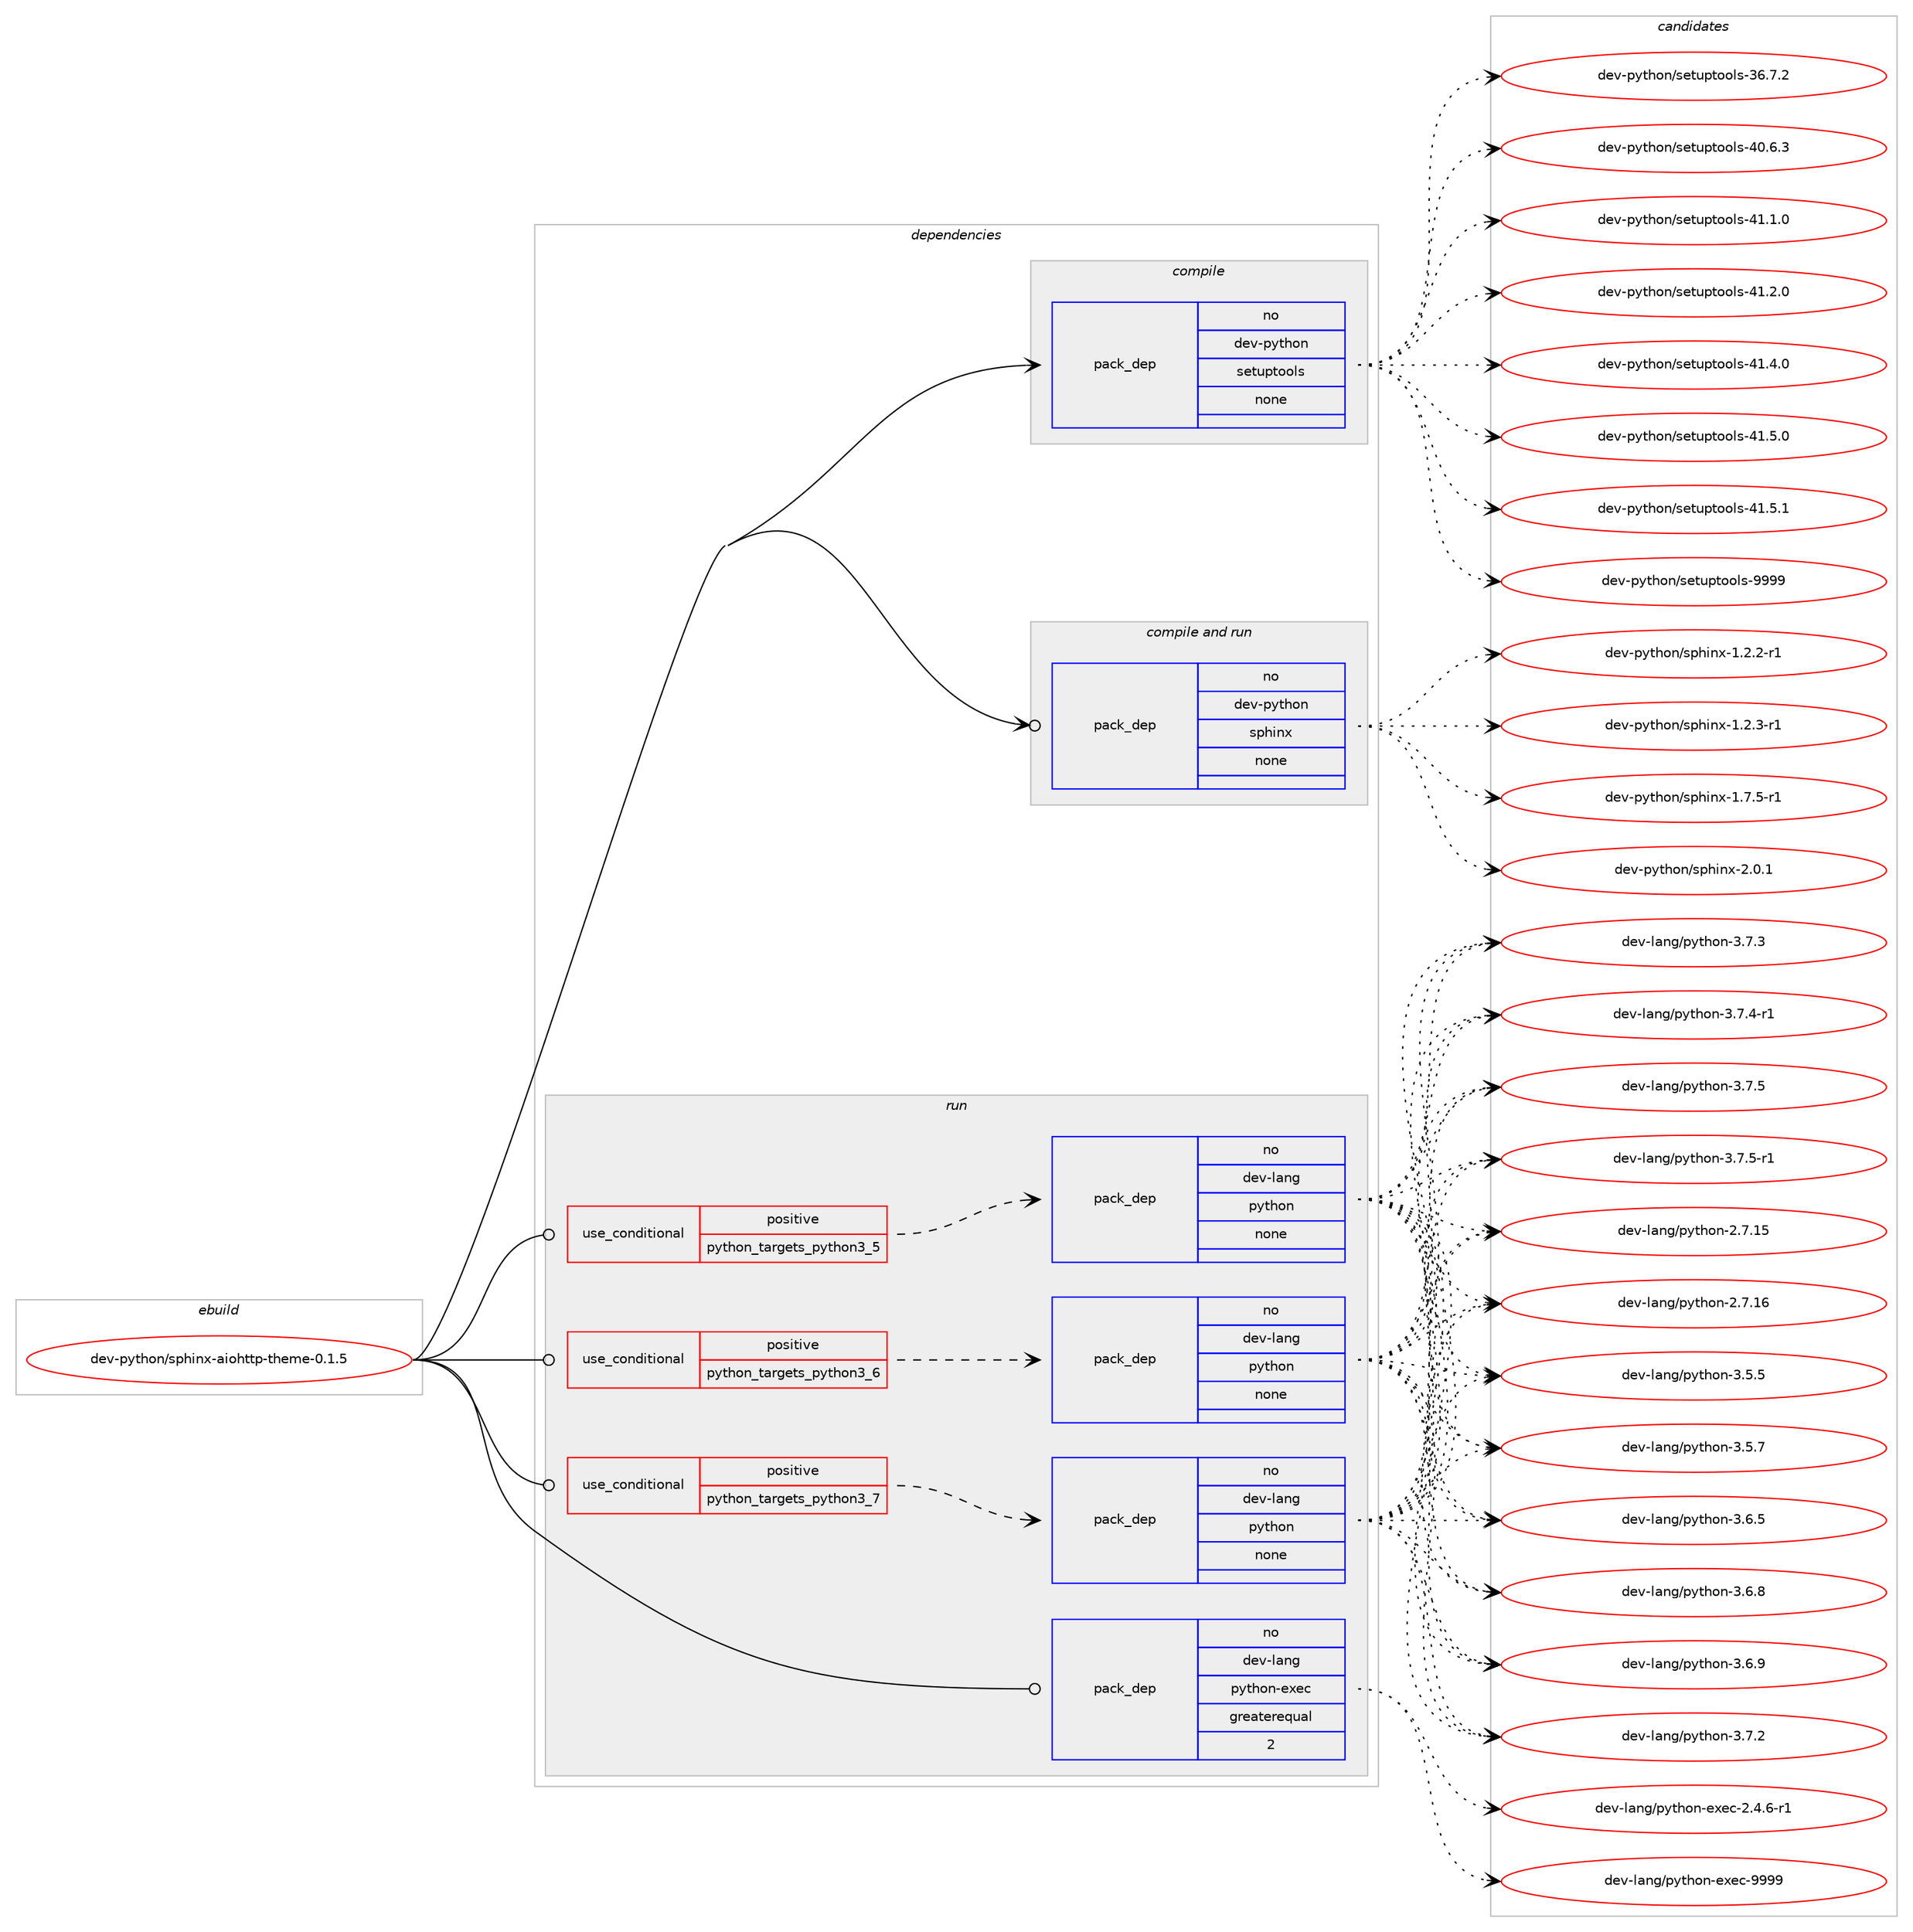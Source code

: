 digraph prolog {

# *************
# Graph options
# *************

newrank=true;
concentrate=true;
compound=true;
graph [rankdir=LR,fontname=Helvetica,fontsize=10,ranksep=1.5];#, ranksep=2.5, nodesep=0.2];
edge  [arrowhead=vee];
node  [fontname=Helvetica,fontsize=10];

# **********
# The ebuild
# **********

subgraph cluster_leftcol {
color=gray;
rank=same;
label=<<i>ebuild</i>>;
id [label="dev-python/sphinx-aiohttp-theme-0.1.5", color=red, width=4, href="../dev-python/sphinx-aiohttp-theme-0.1.5.svg"];
}

# ****************
# The dependencies
# ****************

subgraph cluster_midcol {
color=gray;
label=<<i>dependencies</i>>;
subgraph cluster_compile {
fillcolor="#eeeeee";
style=filled;
label=<<i>compile</i>>;
subgraph pack476533 {
dependency638033 [label=<<TABLE BORDER="0" CELLBORDER="1" CELLSPACING="0" CELLPADDING="4" WIDTH="220"><TR><TD ROWSPAN="6" CELLPADDING="30">pack_dep</TD></TR><TR><TD WIDTH="110">no</TD></TR><TR><TD>dev-python</TD></TR><TR><TD>setuptools</TD></TR><TR><TD>none</TD></TR><TR><TD></TD></TR></TABLE>>, shape=none, color=blue];
}
id:e -> dependency638033:w [weight=20,style="solid",arrowhead="vee"];
}
subgraph cluster_compileandrun {
fillcolor="#eeeeee";
style=filled;
label=<<i>compile and run</i>>;
subgraph pack476534 {
dependency638034 [label=<<TABLE BORDER="0" CELLBORDER="1" CELLSPACING="0" CELLPADDING="4" WIDTH="220"><TR><TD ROWSPAN="6" CELLPADDING="30">pack_dep</TD></TR><TR><TD WIDTH="110">no</TD></TR><TR><TD>dev-python</TD></TR><TR><TD>sphinx</TD></TR><TR><TD>none</TD></TR><TR><TD></TD></TR></TABLE>>, shape=none, color=blue];
}
id:e -> dependency638034:w [weight=20,style="solid",arrowhead="odotvee"];
}
subgraph cluster_run {
fillcolor="#eeeeee";
style=filled;
label=<<i>run</i>>;
subgraph cond149619 {
dependency638035 [label=<<TABLE BORDER="0" CELLBORDER="1" CELLSPACING="0" CELLPADDING="4"><TR><TD ROWSPAN="3" CELLPADDING="10">use_conditional</TD></TR><TR><TD>positive</TD></TR><TR><TD>python_targets_python3_5</TD></TR></TABLE>>, shape=none, color=red];
subgraph pack476535 {
dependency638036 [label=<<TABLE BORDER="0" CELLBORDER="1" CELLSPACING="0" CELLPADDING="4" WIDTH="220"><TR><TD ROWSPAN="6" CELLPADDING="30">pack_dep</TD></TR><TR><TD WIDTH="110">no</TD></TR><TR><TD>dev-lang</TD></TR><TR><TD>python</TD></TR><TR><TD>none</TD></TR><TR><TD></TD></TR></TABLE>>, shape=none, color=blue];
}
dependency638035:e -> dependency638036:w [weight=20,style="dashed",arrowhead="vee"];
}
id:e -> dependency638035:w [weight=20,style="solid",arrowhead="odot"];
subgraph cond149620 {
dependency638037 [label=<<TABLE BORDER="0" CELLBORDER="1" CELLSPACING="0" CELLPADDING="4"><TR><TD ROWSPAN="3" CELLPADDING="10">use_conditional</TD></TR><TR><TD>positive</TD></TR><TR><TD>python_targets_python3_6</TD></TR></TABLE>>, shape=none, color=red];
subgraph pack476536 {
dependency638038 [label=<<TABLE BORDER="0" CELLBORDER="1" CELLSPACING="0" CELLPADDING="4" WIDTH="220"><TR><TD ROWSPAN="6" CELLPADDING="30">pack_dep</TD></TR><TR><TD WIDTH="110">no</TD></TR><TR><TD>dev-lang</TD></TR><TR><TD>python</TD></TR><TR><TD>none</TD></TR><TR><TD></TD></TR></TABLE>>, shape=none, color=blue];
}
dependency638037:e -> dependency638038:w [weight=20,style="dashed",arrowhead="vee"];
}
id:e -> dependency638037:w [weight=20,style="solid",arrowhead="odot"];
subgraph cond149621 {
dependency638039 [label=<<TABLE BORDER="0" CELLBORDER="1" CELLSPACING="0" CELLPADDING="4"><TR><TD ROWSPAN="3" CELLPADDING="10">use_conditional</TD></TR><TR><TD>positive</TD></TR><TR><TD>python_targets_python3_7</TD></TR></TABLE>>, shape=none, color=red];
subgraph pack476537 {
dependency638040 [label=<<TABLE BORDER="0" CELLBORDER="1" CELLSPACING="0" CELLPADDING="4" WIDTH="220"><TR><TD ROWSPAN="6" CELLPADDING="30">pack_dep</TD></TR><TR><TD WIDTH="110">no</TD></TR><TR><TD>dev-lang</TD></TR><TR><TD>python</TD></TR><TR><TD>none</TD></TR><TR><TD></TD></TR></TABLE>>, shape=none, color=blue];
}
dependency638039:e -> dependency638040:w [weight=20,style="dashed",arrowhead="vee"];
}
id:e -> dependency638039:w [weight=20,style="solid",arrowhead="odot"];
subgraph pack476538 {
dependency638041 [label=<<TABLE BORDER="0" CELLBORDER="1" CELLSPACING="0" CELLPADDING="4" WIDTH="220"><TR><TD ROWSPAN="6" CELLPADDING="30">pack_dep</TD></TR><TR><TD WIDTH="110">no</TD></TR><TR><TD>dev-lang</TD></TR><TR><TD>python-exec</TD></TR><TR><TD>greaterequal</TD></TR><TR><TD>2</TD></TR></TABLE>>, shape=none, color=blue];
}
id:e -> dependency638041:w [weight=20,style="solid",arrowhead="odot"];
}
}

# **************
# The candidates
# **************

subgraph cluster_choices {
rank=same;
color=gray;
label=<<i>candidates</i>>;

subgraph choice476533 {
color=black;
nodesep=1;
choice100101118451121211161041111104711510111611711211611111110811545515446554650 [label="dev-python/setuptools-36.7.2", color=red, width=4,href="../dev-python/setuptools-36.7.2.svg"];
choice100101118451121211161041111104711510111611711211611111110811545524846544651 [label="dev-python/setuptools-40.6.3", color=red, width=4,href="../dev-python/setuptools-40.6.3.svg"];
choice100101118451121211161041111104711510111611711211611111110811545524946494648 [label="dev-python/setuptools-41.1.0", color=red, width=4,href="../dev-python/setuptools-41.1.0.svg"];
choice100101118451121211161041111104711510111611711211611111110811545524946504648 [label="dev-python/setuptools-41.2.0", color=red, width=4,href="../dev-python/setuptools-41.2.0.svg"];
choice100101118451121211161041111104711510111611711211611111110811545524946524648 [label="dev-python/setuptools-41.4.0", color=red, width=4,href="../dev-python/setuptools-41.4.0.svg"];
choice100101118451121211161041111104711510111611711211611111110811545524946534648 [label="dev-python/setuptools-41.5.0", color=red, width=4,href="../dev-python/setuptools-41.5.0.svg"];
choice100101118451121211161041111104711510111611711211611111110811545524946534649 [label="dev-python/setuptools-41.5.1", color=red, width=4,href="../dev-python/setuptools-41.5.1.svg"];
choice10010111845112121116104111110471151011161171121161111111081154557575757 [label="dev-python/setuptools-9999", color=red, width=4,href="../dev-python/setuptools-9999.svg"];
dependency638033:e -> choice100101118451121211161041111104711510111611711211611111110811545515446554650:w [style=dotted,weight="100"];
dependency638033:e -> choice100101118451121211161041111104711510111611711211611111110811545524846544651:w [style=dotted,weight="100"];
dependency638033:e -> choice100101118451121211161041111104711510111611711211611111110811545524946494648:w [style=dotted,weight="100"];
dependency638033:e -> choice100101118451121211161041111104711510111611711211611111110811545524946504648:w [style=dotted,weight="100"];
dependency638033:e -> choice100101118451121211161041111104711510111611711211611111110811545524946524648:w [style=dotted,weight="100"];
dependency638033:e -> choice100101118451121211161041111104711510111611711211611111110811545524946534648:w [style=dotted,weight="100"];
dependency638033:e -> choice100101118451121211161041111104711510111611711211611111110811545524946534649:w [style=dotted,weight="100"];
dependency638033:e -> choice10010111845112121116104111110471151011161171121161111111081154557575757:w [style=dotted,weight="100"];
}
subgraph choice476534 {
color=black;
nodesep=1;
choice10010111845112121116104111110471151121041051101204549465046504511449 [label="dev-python/sphinx-1.2.2-r1", color=red, width=4,href="../dev-python/sphinx-1.2.2-r1.svg"];
choice10010111845112121116104111110471151121041051101204549465046514511449 [label="dev-python/sphinx-1.2.3-r1", color=red, width=4,href="../dev-python/sphinx-1.2.3-r1.svg"];
choice10010111845112121116104111110471151121041051101204549465546534511449 [label="dev-python/sphinx-1.7.5-r1", color=red, width=4,href="../dev-python/sphinx-1.7.5-r1.svg"];
choice1001011184511212111610411111047115112104105110120455046484649 [label="dev-python/sphinx-2.0.1", color=red, width=4,href="../dev-python/sphinx-2.0.1.svg"];
dependency638034:e -> choice10010111845112121116104111110471151121041051101204549465046504511449:w [style=dotted,weight="100"];
dependency638034:e -> choice10010111845112121116104111110471151121041051101204549465046514511449:w [style=dotted,weight="100"];
dependency638034:e -> choice10010111845112121116104111110471151121041051101204549465546534511449:w [style=dotted,weight="100"];
dependency638034:e -> choice1001011184511212111610411111047115112104105110120455046484649:w [style=dotted,weight="100"];
}
subgraph choice476535 {
color=black;
nodesep=1;
choice10010111845108971101034711212111610411111045504655464953 [label="dev-lang/python-2.7.15", color=red, width=4,href="../dev-lang/python-2.7.15.svg"];
choice10010111845108971101034711212111610411111045504655464954 [label="dev-lang/python-2.7.16", color=red, width=4,href="../dev-lang/python-2.7.16.svg"];
choice100101118451089711010347112121116104111110455146534653 [label="dev-lang/python-3.5.5", color=red, width=4,href="../dev-lang/python-3.5.5.svg"];
choice100101118451089711010347112121116104111110455146534655 [label="dev-lang/python-3.5.7", color=red, width=4,href="../dev-lang/python-3.5.7.svg"];
choice100101118451089711010347112121116104111110455146544653 [label="dev-lang/python-3.6.5", color=red, width=4,href="../dev-lang/python-3.6.5.svg"];
choice100101118451089711010347112121116104111110455146544656 [label="dev-lang/python-3.6.8", color=red, width=4,href="../dev-lang/python-3.6.8.svg"];
choice100101118451089711010347112121116104111110455146544657 [label="dev-lang/python-3.6.9", color=red, width=4,href="../dev-lang/python-3.6.9.svg"];
choice100101118451089711010347112121116104111110455146554650 [label="dev-lang/python-3.7.2", color=red, width=4,href="../dev-lang/python-3.7.2.svg"];
choice100101118451089711010347112121116104111110455146554651 [label="dev-lang/python-3.7.3", color=red, width=4,href="../dev-lang/python-3.7.3.svg"];
choice1001011184510897110103471121211161041111104551465546524511449 [label="dev-lang/python-3.7.4-r1", color=red, width=4,href="../dev-lang/python-3.7.4-r1.svg"];
choice100101118451089711010347112121116104111110455146554653 [label="dev-lang/python-3.7.5", color=red, width=4,href="../dev-lang/python-3.7.5.svg"];
choice1001011184510897110103471121211161041111104551465546534511449 [label="dev-lang/python-3.7.5-r1", color=red, width=4,href="../dev-lang/python-3.7.5-r1.svg"];
dependency638036:e -> choice10010111845108971101034711212111610411111045504655464953:w [style=dotted,weight="100"];
dependency638036:e -> choice10010111845108971101034711212111610411111045504655464954:w [style=dotted,weight="100"];
dependency638036:e -> choice100101118451089711010347112121116104111110455146534653:w [style=dotted,weight="100"];
dependency638036:e -> choice100101118451089711010347112121116104111110455146534655:w [style=dotted,weight="100"];
dependency638036:e -> choice100101118451089711010347112121116104111110455146544653:w [style=dotted,weight="100"];
dependency638036:e -> choice100101118451089711010347112121116104111110455146544656:w [style=dotted,weight="100"];
dependency638036:e -> choice100101118451089711010347112121116104111110455146544657:w [style=dotted,weight="100"];
dependency638036:e -> choice100101118451089711010347112121116104111110455146554650:w [style=dotted,weight="100"];
dependency638036:e -> choice100101118451089711010347112121116104111110455146554651:w [style=dotted,weight="100"];
dependency638036:e -> choice1001011184510897110103471121211161041111104551465546524511449:w [style=dotted,weight="100"];
dependency638036:e -> choice100101118451089711010347112121116104111110455146554653:w [style=dotted,weight="100"];
dependency638036:e -> choice1001011184510897110103471121211161041111104551465546534511449:w [style=dotted,weight="100"];
}
subgraph choice476536 {
color=black;
nodesep=1;
choice10010111845108971101034711212111610411111045504655464953 [label="dev-lang/python-2.7.15", color=red, width=4,href="../dev-lang/python-2.7.15.svg"];
choice10010111845108971101034711212111610411111045504655464954 [label="dev-lang/python-2.7.16", color=red, width=4,href="../dev-lang/python-2.7.16.svg"];
choice100101118451089711010347112121116104111110455146534653 [label="dev-lang/python-3.5.5", color=red, width=4,href="../dev-lang/python-3.5.5.svg"];
choice100101118451089711010347112121116104111110455146534655 [label="dev-lang/python-3.5.7", color=red, width=4,href="../dev-lang/python-3.5.7.svg"];
choice100101118451089711010347112121116104111110455146544653 [label="dev-lang/python-3.6.5", color=red, width=4,href="../dev-lang/python-3.6.5.svg"];
choice100101118451089711010347112121116104111110455146544656 [label="dev-lang/python-3.6.8", color=red, width=4,href="../dev-lang/python-3.6.8.svg"];
choice100101118451089711010347112121116104111110455146544657 [label="dev-lang/python-3.6.9", color=red, width=4,href="../dev-lang/python-3.6.9.svg"];
choice100101118451089711010347112121116104111110455146554650 [label="dev-lang/python-3.7.2", color=red, width=4,href="../dev-lang/python-3.7.2.svg"];
choice100101118451089711010347112121116104111110455146554651 [label="dev-lang/python-3.7.3", color=red, width=4,href="../dev-lang/python-3.7.3.svg"];
choice1001011184510897110103471121211161041111104551465546524511449 [label="dev-lang/python-3.7.4-r1", color=red, width=4,href="../dev-lang/python-3.7.4-r1.svg"];
choice100101118451089711010347112121116104111110455146554653 [label="dev-lang/python-3.7.5", color=red, width=4,href="../dev-lang/python-3.7.5.svg"];
choice1001011184510897110103471121211161041111104551465546534511449 [label="dev-lang/python-3.7.5-r1", color=red, width=4,href="../dev-lang/python-3.7.5-r1.svg"];
dependency638038:e -> choice10010111845108971101034711212111610411111045504655464953:w [style=dotted,weight="100"];
dependency638038:e -> choice10010111845108971101034711212111610411111045504655464954:w [style=dotted,weight="100"];
dependency638038:e -> choice100101118451089711010347112121116104111110455146534653:w [style=dotted,weight="100"];
dependency638038:e -> choice100101118451089711010347112121116104111110455146534655:w [style=dotted,weight="100"];
dependency638038:e -> choice100101118451089711010347112121116104111110455146544653:w [style=dotted,weight="100"];
dependency638038:e -> choice100101118451089711010347112121116104111110455146544656:w [style=dotted,weight="100"];
dependency638038:e -> choice100101118451089711010347112121116104111110455146544657:w [style=dotted,weight="100"];
dependency638038:e -> choice100101118451089711010347112121116104111110455146554650:w [style=dotted,weight="100"];
dependency638038:e -> choice100101118451089711010347112121116104111110455146554651:w [style=dotted,weight="100"];
dependency638038:e -> choice1001011184510897110103471121211161041111104551465546524511449:w [style=dotted,weight="100"];
dependency638038:e -> choice100101118451089711010347112121116104111110455146554653:w [style=dotted,weight="100"];
dependency638038:e -> choice1001011184510897110103471121211161041111104551465546534511449:w [style=dotted,weight="100"];
}
subgraph choice476537 {
color=black;
nodesep=1;
choice10010111845108971101034711212111610411111045504655464953 [label="dev-lang/python-2.7.15", color=red, width=4,href="../dev-lang/python-2.7.15.svg"];
choice10010111845108971101034711212111610411111045504655464954 [label="dev-lang/python-2.7.16", color=red, width=4,href="../dev-lang/python-2.7.16.svg"];
choice100101118451089711010347112121116104111110455146534653 [label="dev-lang/python-3.5.5", color=red, width=4,href="../dev-lang/python-3.5.5.svg"];
choice100101118451089711010347112121116104111110455146534655 [label="dev-lang/python-3.5.7", color=red, width=4,href="../dev-lang/python-3.5.7.svg"];
choice100101118451089711010347112121116104111110455146544653 [label="dev-lang/python-3.6.5", color=red, width=4,href="../dev-lang/python-3.6.5.svg"];
choice100101118451089711010347112121116104111110455146544656 [label="dev-lang/python-3.6.8", color=red, width=4,href="../dev-lang/python-3.6.8.svg"];
choice100101118451089711010347112121116104111110455146544657 [label="dev-lang/python-3.6.9", color=red, width=4,href="../dev-lang/python-3.6.9.svg"];
choice100101118451089711010347112121116104111110455146554650 [label="dev-lang/python-3.7.2", color=red, width=4,href="../dev-lang/python-3.7.2.svg"];
choice100101118451089711010347112121116104111110455146554651 [label="dev-lang/python-3.7.3", color=red, width=4,href="../dev-lang/python-3.7.3.svg"];
choice1001011184510897110103471121211161041111104551465546524511449 [label="dev-lang/python-3.7.4-r1", color=red, width=4,href="../dev-lang/python-3.7.4-r1.svg"];
choice100101118451089711010347112121116104111110455146554653 [label="dev-lang/python-3.7.5", color=red, width=4,href="../dev-lang/python-3.7.5.svg"];
choice1001011184510897110103471121211161041111104551465546534511449 [label="dev-lang/python-3.7.5-r1", color=red, width=4,href="../dev-lang/python-3.7.5-r1.svg"];
dependency638040:e -> choice10010111845108971101034711212111610411111045504655464953:w [style=dotted,weight="100"];
dependency638040:e -> choice10010111845108971101034711212111610411111045504655464954:w [style=dotted,weight="100"];
dependency638040:e -> choice100101118451089711010347112121116104111110455146534653:w [style=dotted,weight="100"];
dependency638040:e -> choice100101118451089711010347112121116104111110455146534655:w [style=dotted,weight="100"];
dependency638040:e -> choice100101118451089711010347112121116104111110455146544653:w [style=dotted,weight="100"];
dependency638040:e -> choice100101118451089711010347112121116104111110455146544656:w [style=dotted,weight="100"];
dependency638040:e -> choice100101118451089711010347112121116104111110455146544657:w [style=dotted,weight="100"];
dependency638040:e -> choice100101118451089711010347112121116104111110455146554650:w [style=dotted,weight="100"];
dependency638040:e -> choice100101118451089711010347112121116104111110455146554651:w [style=dotted,weight="100"];
dependency638040:e -> choice1001011184510897110103471121211161041111104551465546524511449:w [style=dotted,weight="100"];
dependency638040:e -> choice100101118451089711010347112121116104111110455146554653:w [style=dotted,weight="100"];
dependency638040:e -> choice1001011184510897110103471121211161041111104551465546534511449:w [style=dotted,weight="100"];
}
subgraph choice476538 {
color=black;
nodesep=1;
choice10010111845108971101034711212111610411111045101120101994550465246544511449 [label="dev-lang/python-exec-2.4.6-r1", color=red, width=4,href="../dev-lang/python-exec-2.4.6-r1.svg"];
choice10010111845108971101034711212111610411111045101120101994557575757 [label="dev-lang/python-exec-9999", color=red, width=4,href="../dev-lang/python-exec-9999.svg"];
dependency638041:e -> choice10010111845108971101034711212111610411111045101120101994550465246544511449:w [style=dotted,weight="100"];
dependency638041:e -> choice10010111845108971101034711212111610411111045101120101994557575757:w [style=dotted,weight="100"];
}
}

}
